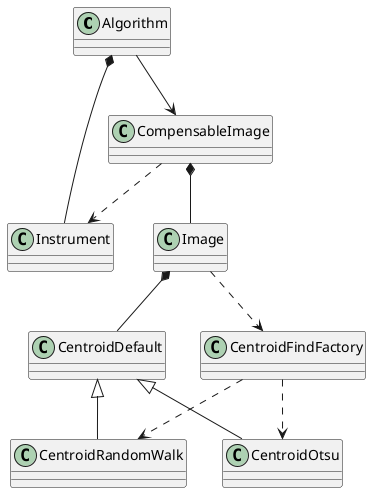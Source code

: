 @startuml
Algorithm *-- Instrument
CompensableImage *-- Image
Algorithm --> CompensableImage
CompensableImage ..> Instrument
CentroidDefault <|-- CentroidRandomWalk
CentroidDefault <|-- CentroidOtsu
CentroidFindFactory ..> CentroidRandomWalk
CentroidFindFactory ..> CentroidOtsu
Image ..> CentroidFindFactory
Image *-- CentroidDefault
@enduml
